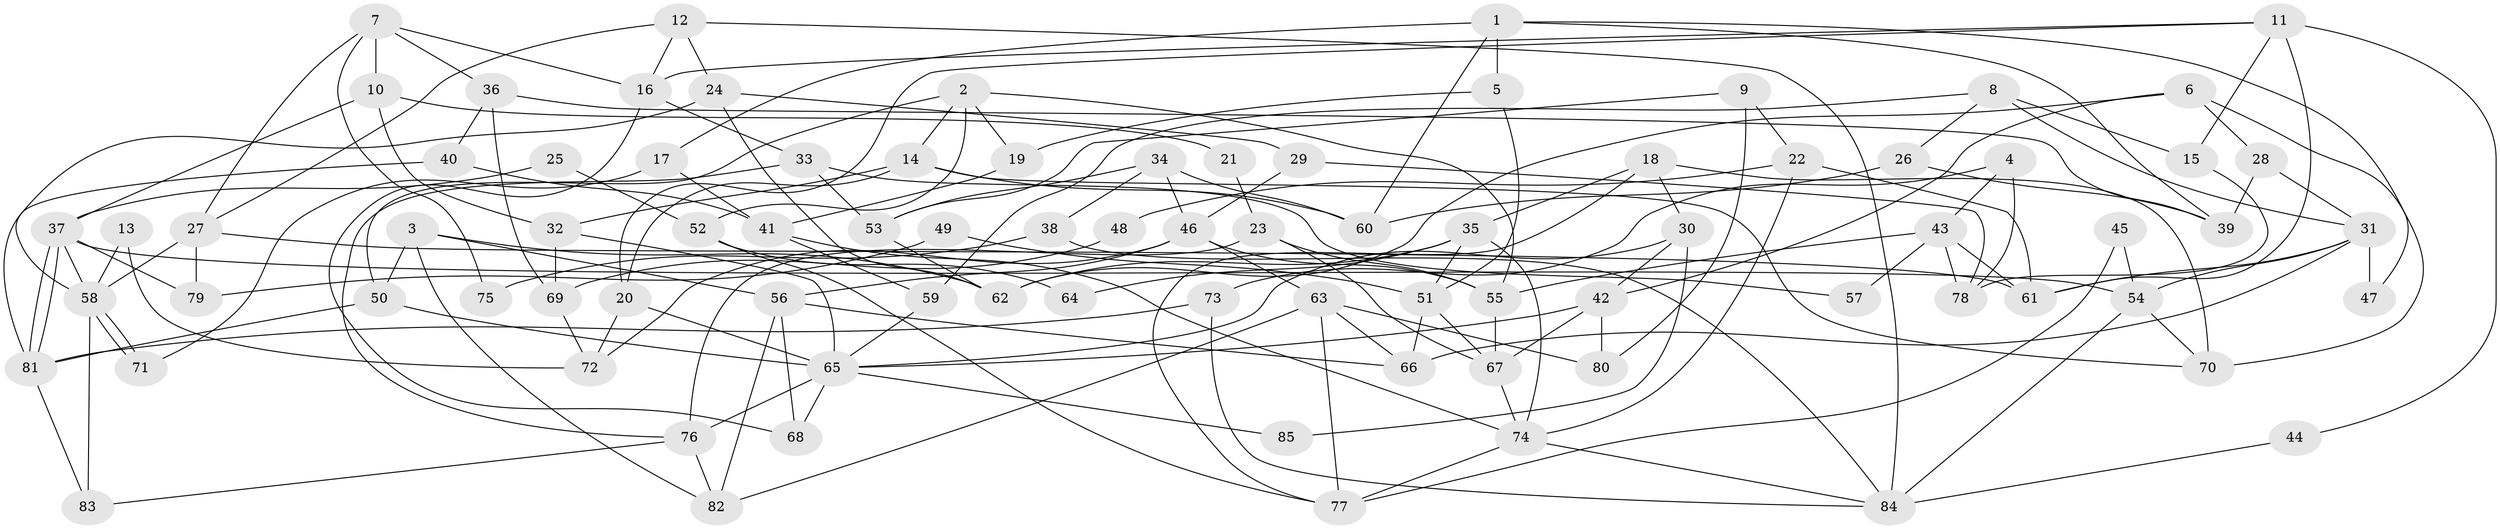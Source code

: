 // coarse degree distribution, {16: 0.01694915254237288, 5: 0.15254237288135594, 3: 0.1864406779661017, 11: 0.01694915254237288, 8: 0.05084745762711865, 4: 0.2542372881355932, 2: 0.1694915254237288, 9: 0.01694915254237288, 7: 0.03389830508474576, 10: 0.01694915254237288, 6: 0.06779661016949153, 12: 0.01694915254237288}
// Generated by graph-tools (version 1.1) at 2025/19/03/04/25 18:19:00]
// undirected, 85 vertices, 170 edges
graph export_dot {
graph [start="1"]
  node [color=gray90,style=filled];
  1;
  2;
  3;
  4;
  5;
  6;
  7;
  8;
  9;
  10;
  11;
  12;
  13;
  14;
  15;
  16;
  17;
  18;
  19;
  20;
  21;
  22;
  23;
  24;
  25;
  26;
  27;
  28;
  29;
  30;
  31;
  32;
  33;
  34;
  35;
  36;
  37;
  38;
  39;
  40;
  41;
  42;
  43;
  44;
  45;
  46;
  47;
  48;
  49;
  50;
  51;
  52;
  53;
  54;
  55;
  56;
  57;
  58;
  59;
  60;
  61;
  62;
  63;
  64;
  65;
  66;
  67;
  68;
  69;
  70;
  71;
  72;
  73;
  74;
  75;
  76;
  77;
  78;
  79;
  80;
  81;
  82;
  83;
  84;
  85;
  1 -- 60;
  1 -- 39;
  1 -- 5;
  1 -- 17;
  1 -- 47;
  2 -- 55;
  2 -- 19;
  2 -- 14;
  2 -- 50;
  2 -- 52;
  3 -- 82;
  3 -- 62;
  3 -- 50;
  3 -- 56;
  4 -- 78;
  4 -- 73;
  4 -- 43;
  5 -- 51;
  5 -- 19;
  6 -- 42;
  6 -- 62;
  6 -- 28;
  6 -- 70;
  7 -- 36;
  7 -- 27;
  7 -- 10;
  7 -- 16;
  7 -- 75;
  8 -- 31;
  8 -- 59;
  8 -- 15;
  8 -- 26;
  9 -- 22;
  9 -- 53;
  9 -- 80;
  10 -- 37;
  10 -- 21;
  10 -- 32;
  11 -- 15;
  11 -- 16;
  11 -- 20;
  11 -- 44;
  11 -- 61;
  12 -- 16;
  12 -- 27;
  12 -- 24;
  12 -- 84;
  13 -- 72;
  13 -- 58;
  14 -- 20;
  14 -- 32;
  14 -- 60;
  14 -- 70;
  15 -- 78;
  16 -- 68;
  16 -- 33;
  17 -- 41;
  17 -- 71;
  18 -- 77;
  18 -- 70;
  18 -- 30;
  18 -- 35;
  19 -- 41;
  20 -- 65;
  20 -- 72;
  21 -- 23;
  22 -- 74;
  22 -- 61;
  22 -- 48;
  23 -- 67;
  23 -- 76;
  23 -- 55;
  24 -- 58;
  24 -- 29;
  24 -- 62;
  25 -- 37;
  25 -- 52;
  26 -- 60;
  26 -- 39;
  27 -- 61;
  27 -- 58;
  27 -- 79;
  28 -- 31;
  28 -- 39;
  29 -- 46;
  29 -- 78;
  30 -- 65;
  30 -- 42;
  30 -- 85;
  31 -- 66;
  31 -- 54;
  31 -- 47;
  31 -- 61;
  32 -- 65;
  32 -- 69;
  33 -- 76;
  33 -- 53;
  33 -- 57;
  34 -- 53;
  34 -- 46;
  34 -- 38;
  34 -- 60;
  35 -- 74;
  35 -- 51;
  35 -- 62;
  35 -- 64;
  36 -- 69;
  36 -- 39;
  36 -- 40;
  37 -- 58;
  37 -- 81;
  37 -- 81;
  37 -- 54;
  37 -- 79;
  38 -- 84;
  38 -- 75;
  40 -- 81;
  40 -- 41;
  41 -- 74;
  41 -- 59;
  42 -- 65;
  42 -- 67;
  42 -- 80;
  43 -- 61;
  43 -- 55;
  43 -- 57;
  43 -- 78;
  44 -- 84;
  45 -- 77;
  45 -- 54;
  46 -- 56;
  46 -- 55;
  46 -- 63;
  46 -- 72;
  48 -- 69;
  49 -- 79;
  49 -- 51;
  50 -- 65;
  50 -- 81;
  51 -- 67;
  51 -- 66;
  52 -- 77;
  52 -- 64;
  53 -- 62;
  54 -- 70;
  54 -- 84;
  55 -- 67;
  56 -- 66;
  56 -- 68;
  56 -- 82;
  58 -- 71;
  58 -- 71;
  58 -- 83;
  59 -- 65;
  63 -- 80;
  63 -- 66;
  63 -- 77;
  63 -- 82;
  65 -- 68;
  65 -- 76;
  65 -- 85;
  67 -- 74;
  69 -- 72;
  73 -- 84;
  73 -- 81;
  74 -- 84;
  74 -- 77;
  76 -- 82;
  76 -- 83;
  81 -- 83;
}
